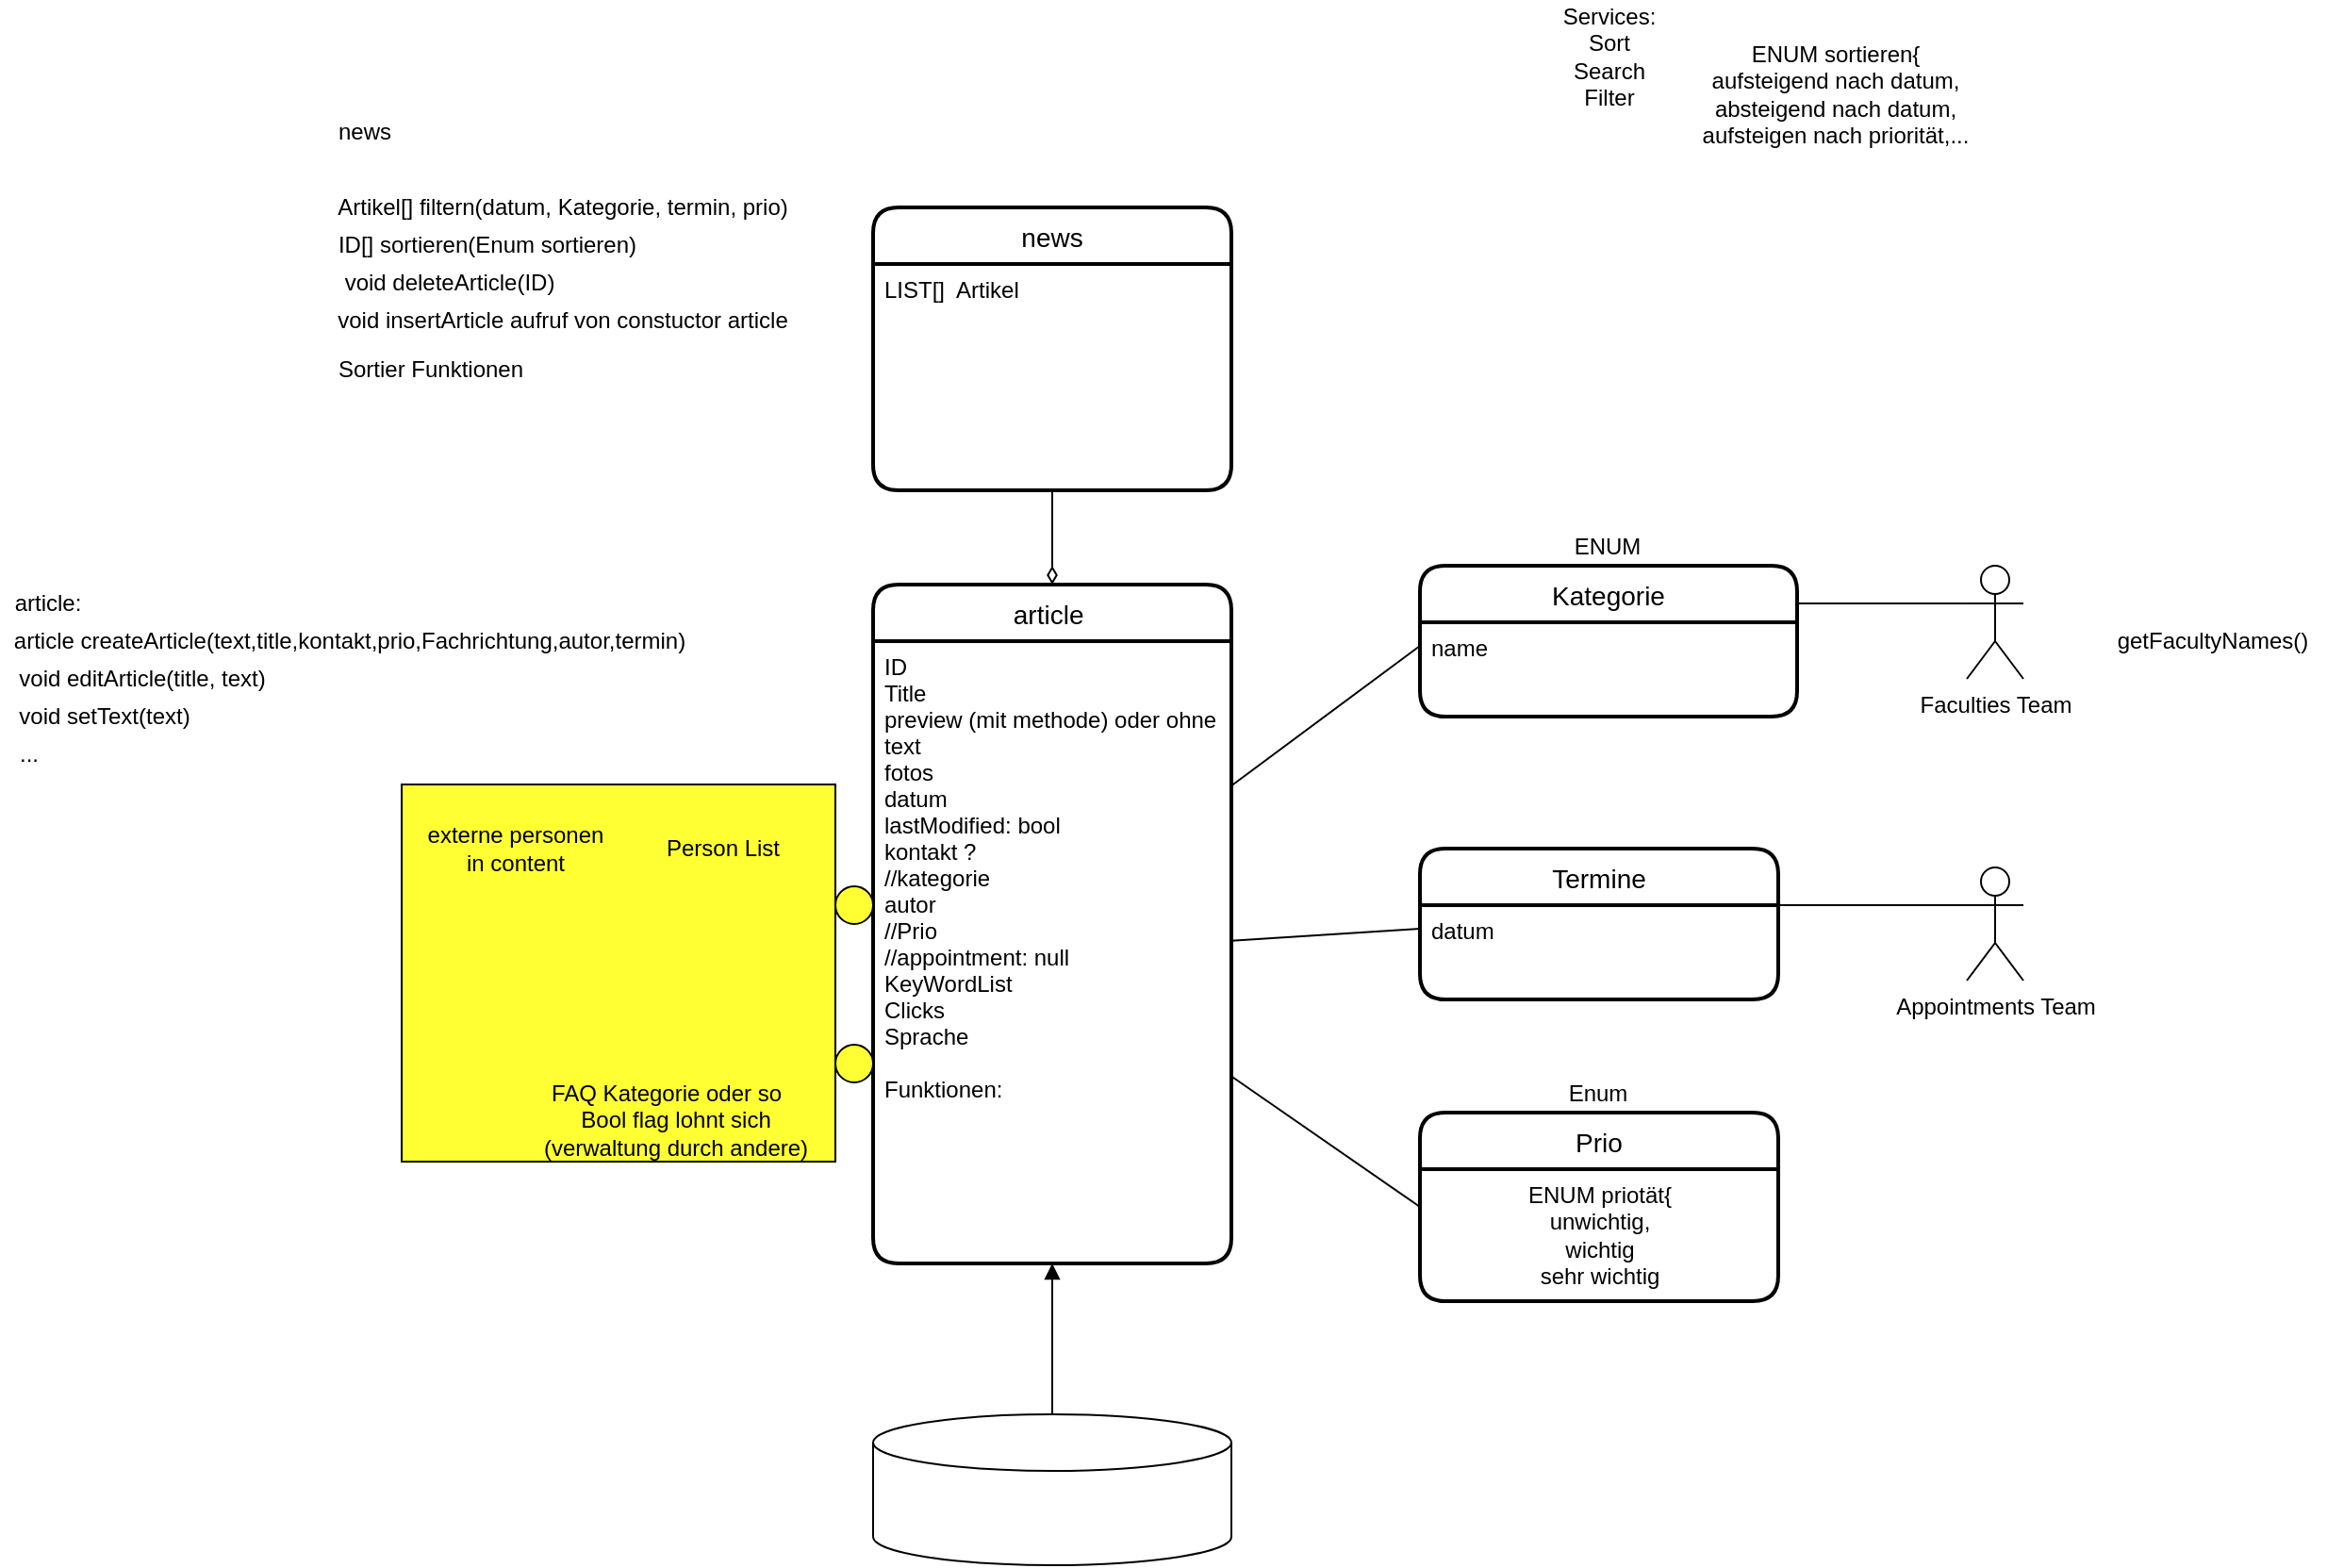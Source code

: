<mxfile version="16.0.0" type="device"><diagram id="ml3jCAguZvFw-7jGmeC9" name="Page-1"><mxGraphModel dx="2729" dy="2206" grid="1" gridSize="10" guides="1" tooltips="1" connect="1" arrows="1" fold="1" page="1" pageScale="1" pageWidth="827" pageHeight="1169" math="0" shadow="0"><root><mxCell id="0"/><mxCell id="1" parent="0"/><mxCell id="vcwT3gHF0mcMSnp7i7vh-1" value="article " style="swimlane;childLayout=stackLayout;horizontal=1;startSize=30;horizontalStack=0;rounded=1;fontSize=14;fontStyle=0;strokeWidth=2;resizeParent=0;resizeLast=1;shadow=0;dashed=0;align=center;" vertex="1" parent="1"><mxGeometry x="50" y="-480" width="190" height="360" as="geometry"/></mxCell><mxCell id="vcwT3gHF0mcMSnp7i7vh-2" value="ID&#10;Title&#10;preview (mit methode) oder ohne&#10;text&#10;fotos&#10;datum&#10;lastModified: bool&#10;kontakt ?&#10;//kategorie&#10;autor&#10;//Prio&#10;//appointment: null&#10;KeyWordList&#10;Clicks&#10;Sprache&#10;&#10;Funktionen: &#10;" style="align=left;strokeColor=none;fillColor=none;spacingLeft=4;fontSize=12;verticalAlign=top;resizable=0;rotatable=0;part=1;labelBackgroundColor=none;" vertex="1" parent="vcwT3gHF0mcMSnp7i7vh-1"><mxGeometry y="30" width="190" height="330" as="geometry"/></mxCell><mxCell id="vcwT3gHF0mcMSnp7i7vh-3" value="Termine" style="swimlane;childLayout=stackLayout;horizontal=1;startSize=30;horizontalStack=0;rounded=1;fontSize=14;fontStyle=0;strokeWidth=2;resizeParent=0;resizeLast=1;shadow=0;dashed=0;align=center;" vertex="1" parent="1"><mxGeometry x="340" y="-340" width="190" height="80" as="geometry"/></mxCell><mxCell id="vcwT3gHF0mcMSnp7i7vh-4" value="datum" style="align=left;strokeColor=none;fillColor=none;spacingLeft=4;fontSize=12;verticalAlign=top;resizable=0;rotatable=0;part=1;" vertex="1" parent="vcwT3gHF0mcMSnp7i7vh-3"><mxGeometry y="30" width="190" height="50" as="geometry"/></mxCell><mxCell id="vcwT3gHF0mcMSnp7i7vh-5" value="Kategorie" style="swimlane;childLayout=stackLayout;horizontal=1;startSize=30;horizontalStack=0;rounded=1;fontSize=14;fontStyle=0;strokeWidth=2;resizeParent=0;resizeLast=1;shadow=0;dashed=0;align=center;" vertex="1" parent="1"><mxGeometry x="340" y="-490" width="200" height="80" as="geometry"/></mxCell><mxCell id="vcwT3gHF0mcMSnp7i7vh-6" value="name&#10;" style="align=left;strokeColor=none;fillColor=none;spacingLeft=4;fontSize=12;verticalAlign=top;resizable=0;rotatable=0;part=1;" vertex="1" parent="vcwT3gHF0mcMSnp7i7vh-5"><mxGeometry y="30" width="200" height="50" as="geometry"/></mxCell><mxCell id="vcwT3gHF0mcMSnp7i7vh-7" style="edgeStyle=none;rounded=0;orthogonalLoop=1;jettySize=auto;html=1;exitX=0;exitY=0.5;exitDx=0;exitDy=0;startArrow=none;startFill=0;endArrow=none;endFill=0;" edge="1" parent="1" source="vcwT3gHF0mcMSnp7i7vh-8" target="vcwT3gHF0mcMSnp7i7vh-2"><mxGeometry relative="1" as="geometry"/></mxCell><mxCell id="vcwT3gHF0mcMSnp7i7vh-8" value="Prio" style="swimlane;childLayout=stackLayout;horizontal=1;startSize=30;horizontalStack=0;rounded=1;fontSize=14;fontStyle=0;strokeWidth=2;resizeParent=0;resizeLast=1;shadow=0;dashed=0;align=center;" vertex="1" parent="1"><mxGeometry x="340" y="-200" width="190" height="100" as="geometry"/></mxCell><mxCell id="vcwT3gHF0mcMSnp7i7vh-9" value="ENUM priotät{&lt;br&gt;unwichtig,&lt;br&gt;wichtig&lt;br&gt;sehr wichtig" style="text;html=1;align=center;verticalAlign=middle;resizable=0;points=[];autosize=1;strokeColor=none;fillColor=none;" vertex="1" parent="vcwT3gHF0mcMSnp7i7vh-8"><mxGeometry y="30" width="190" height="70" as="geometry"/></mxCell><mxCell id="vcwT3gHF0mcMSnp7i7vh-10" value="news" style="swimlane;childLayout=stackLayout;horizontal=1;startSize=30;horizontalStack=0;rounded=1;fontSize=14;fontStyle=0;strokeWidth=2;resizeParent=0;resizeLast=1;shadow=0;dashed=0;align=center;" vertex="1" parent="1"><mxGeometry x="50" y="-680" width="190" height="150" as="geometry"/></mxCell><mxCell id="vcwT3gHF0mcMSnp7i7vh-11" value="LIST[]  Artikel" style="align=left;strokeColor=none;fillColor=none;spacingLeft=4;fontSize=12;verticalAlign=top;resizable=0;rotatable=0;part=1;" vertex="1" parent="vcwT3gHF0mcMSnp7i7vh-10"><mxGeometry y="30" width="190" height="120" as="geometry"/></mxCell><mxCell id="vcwT3gHF0mcMSnp7i7vh-12" value="Artikel[] filtern(datum, Kategorie, termin, prio)" style="text;html=1;align=center;verticalAlign=middle;resizable=0;points=[];autosize=1;strokeColor=none;fillColor=none;" vertex="1" parent="1"><mxGeometry x="-240" y="-690" width="250" height="20" as="geometry"/></mxCell><mxCell id="vcwT3gHF0mcMSnp7i7vh-13" value="ID[] sortieren(Enum sortieren)" style="text;html=1;align=center;verticalAlign=middle;resizable=0;points=[];autosize=1;strokeColor=none;fillColor=none;" vertex="1" parent="1"><mxGeometry x="-240" y="-670" width="170" height="20" as="geometry"/></mxCell><mxCell id="vcwT3gHF0mcMSnp7i7vh-14" value="ENUM sortieren{&lt;br&gt;aufsteigend nach datum,&lt;br&gt;absteigend nach datum,&lt;br&gt;aufsteigen nach priorität,..." style="text;html=1;align=center;verticalAlign=middle;resizable=0;points=[];autosize=1;strokeColor=none;fillColor=none;" vertex="1" parent="1"><mxGeometry x="480" y="-770" width="160" height="60" as="geometry"/></mxCell><mxCell id="vcwT3gHF0mcMSnp7i7vh-15" value="" style="shape=cylinder3;whiteSpace=wrap;html=1;boundedLbl=1;backgroundOutline=1;size=15;" vertex="1" parent="1"><mxGeometry x="50" y="-40" width="190" height="80" as="geometry"/></mxCell><mxCell id="vcwT3gHF0mcMSnp7i7vh-16" style="edgeStyle=orthogonalEdgeStyle;rounded=0;orthogonalLoop=1;jettySize=auto;html=1;exitX=0.5;exitY=1;exitDx=0;exitDy=0;endArrow=none;endFill=0;startArrow=block;startFill=1;" edge="1" parent="1" source="vcwT3gHF0mcMSnp7i7vh-2" target="vcwT3gHF0mcMSnp7i7vh-15"><mxGeometry relative="1" as="geometry"/></mxCell><mxCell id="vcwT3gHF0mcMSnp7i7vh-17" style="edgeStyle=orthogonalEdgeStyle;rounded=0;orthogonalLoop=1;jettySize=auto;html=1;exitX=0;exitY=0.333;exitDx=0;exitDy=0;exitPerimeter=0;entryX=1;entryY=0;entryDx=0;entryDy=0;startArrow=none;startFill=0;endArrow=none;endFill=0;" edge="1" parent="1" source="vcwT3gHF0mcMSnp7i7vh-18" target="vcwT3gHF0mcMSnp7i7vh-4"><mxGeometry relative="1" as="geometry"><Array as="points"><mxPoint x="550" y="-310"/><mxPoint x="550" y="-310"/></Array></mxGeometry></mxCell><mxCell id="vcwT3gHF0mcMSnp7i7vh-18" value="Appointments Team" style="shape=umlActor;verticalLabelPosition=bottom;verticalAlign=top;html=1;outlineConnect=0;" vertex="1" parent="1"><mxGeometry x="630" y="-330" width="30" height="60" as="geometry"/></mxCell><mxCell id="vcwT3gHF0mcMSnp7i7vh-19" style="edgeStyle=orthogonalEdgeStyle;rounded=0;orthogonalLoop=1;jettySize=auto;html=1;exitX=0;exitY=0.333;exitDx=0;exitDy=0;exitPerimeter=0;entryX=1;entryY=0.25;entryDx=0;entryDy=0;startArrow=none;startFill=0;endArrow=none;endFill=0;" edge="1" parent="1" source="vcwT3gHF0mcMSnp7i7vh-20" target="vcwT3gHF0mcMSnp7i7vh-5"><mxGeometry relative="1" as="geometry"/></mxCell><mxCell id="vcwT3gHF0mcMSnp7i7vh-20" value="Faculties Team" style="shape=umlActor;verticalLabelPosition=bottom;verticalAlign=top;html=1;outlineConnect=0;" vertex="1" parent="1"><mxGeometry x="630" y="-490" width="30" height="60" as="geometry"/></mxCell><mxCell id="vcwT3gHF0mcMSnp7i7vh-21" style="rounded=0;orthogonalLoop=1;jettySize=auto;html=1;exitX=0;exitY=0.25;exitDx=0;exitDy=0;entryX=0.996;entryY=0.234;entryDx=0;entryDy=0;entryPerimeter=0;startArrow=none;startFill=0;endArrow=none;endFill=0;" edge="1" parent="1" source="vcwT3gHF0mcMSnp7i7vh-6" target="vcwT3gHF0mcMSnp7i7vh-2"><mxGeometry relative="1" as="geometry"/></mxCell><mxCell id="vcwT3gHF0mcMSnp7i7vh-22" style="edgeStyle=none;rounded=0;orthogonalLoop=1;jettySize=auto;html=1;exitX=0;exitY=0.25;exitDx=0;exitDy=0;startArrow=none;startFill=0;endArrow=none;endFill=0;" edge="1" parent="1" source="vcwT3gHF0mcMSnp7i7vh-4" target="vcwT3gHF0mcMSnp7i7vh-2"><mxGeometry relative="1" as="geometry"/></mxCell><mxCell id="vcwT3gHF0mcMSnp7i7vh-23" style="edgeStyle=none;rounded=0;orthogonalLoop=1;jettySize=auto;html=1;exitX=0.5;exitY=1;exitDx=0;exitDy=0;entryX=0.5;entryY=0;entryDx=0;entryDy=0;startArrow=none;startFill=0;endArrow=diamondThin;endFill=0;endSize=7;" edge="1" parent="1" source="vcwT3gHF0mcMSnp7i7vh-11" target="vcwT3gHF0mcMSnp7i7vh-1"><mxGeometry relative="1" as="geometry"/></mxCell><mxCell id="vcwT3gHF0mcMSnp7i7vh-24" value="article createArticle(text,title,kontakt,prio,Fachrichtung,autor,termin)" style="text;html=1;align=center;verticalAlign=middle;resizable=0;points=[];autosize=1;strokeColor=none;fillColor=none;" vertex="1" parent="1"><mxGeometry x="-413" y="-460" width="370" height="20" as="geometry"/></mxCell><mxCell id="vcwT3gHF0mcMSnp7i7vh-25" value="void editArticle(title, text)" style="text;html=1;align=center;verticalAlign=middle;resizable=0;points=[];autosize=1;strokeColor=none;fillColor=none;" vertex="1" parent="1"><mxGeometry x="-413" y="-440" width="150" height="20" as="geometry"/></mxCell><mxCell id="vcwT3gHF0mcMSnp7i7vh-26" value="void deleteArticle(ID)" style="text;html=1;align=center;verticalAlign=middle;resizable=0;points=[];autosize=1;strokeColor=none;fillColor=none;" vertex="1" parent="1"><mxGeometry x="-240" y="-650" width="130" height="20" as="geometry"/></mxCell><mxCell id="vcwT3gHF0mcMSnp7i7vh-27" value="ENUM" style="text;html=1;align=center;verticalAlign=middle;resizable=0;points=[];autosize=1;strokeColor=none;fillColor=none;" vertex="1" parent="1"><mxGeometry x="414" y="-510" width="50" height="20" as="geometry"/></mxCell><mxCell id="vcwT3gHF0mcMSnp7i7vh-28" value="Enum" style="text;html=1;align=center;verticalAlign=middle;resizable=0;points=[];autosize=1;strokeColor=none;fillColor=none;rotation=0;" vertex="1" parent="1"><mxGeometry x="409" y="-220" width="50" height="20" as="geometry"/></mxCell><mxCell id="vcwT3gHF0mcMSnp7i7vh-29" value="article:" style="text;html=1;align=center;verticalAlign=middle;resizable=0;points=[];autosize=1;strokeColor=none;fillColor=none;" vertex="1" parent="1"><mxGeometry x="-413" y="-480" width="50" height="20" as="geometry"/></mxCell><mxCell id="vcwT3gHF0mcMSnp7i7vh-30" value="news" style="text;html=1;align=center;verticalAlign=middle;resizable=0;points=[];autosize=1;strokeColor=none;fillColor=none;" vertex="1" parent="1"><mxGeometry x="-240" y="-730" width="40" height="20" as="geometry"/></mxCell><mxCell id="vcwT3gHF0mcMSnp7i7vh-31" value="void insertArticle aufruf von constuctor article" style="text;html=1;align=center;verticalAlign=middle;resizable=0;points=[];autosize=1;strokeColor=none;fillColor=none;" vertex="1" parent="1"><mxGeometry x="-240" y="-630" width="250" height="20" as="geometry"/></mxCell><mxCell id="vcwT3gHF0mcMSnp7i7vh-32" value="void setText(text)" style="text;html=1;align=center;verticalAlign=middle;resizable=0;points=[];autosize=1;strokeColor=none;fillColor=none;" vertex="1" parent="1"><mxGeometry x="-413" y="-420" width="110" height="20" as="geometry"/></mxCell><mxCell id="vcwT3gHF0mcMSnp7i7vh-33" value="..." style="text;html=1;align=center;verticalAlign=middle;resizable=0;points=[];autosize=1;strokeColor=none;fillColor=none;" vertex="1" parent="1"><mxGeometry x="-413" y="-400" width="30" height="20" as="geometry"/></mxCell><mxCell id="vcwT3gHF0mcMSnp7i7vh-34" value="Sortier Funktionen" style="text;html=1;align=center;verticalAlign=middle;resizable=0;points=[];autosize=1;strokeColor=none;fillColor=none;" vertex="1" parent="1"><mxGeometry x="-240" y="-604" width="110" height="20" as="geometry"/></mxCell><mxCell id="vcwT3gHF0mcMSnp7i7vh-35" value="getFacultyNames()" style="text;html=1;align=center;verticalAlign=middle;resizable=0;points=[];autosize=1;strokeColor=none;fillColor=none;" vertex="1" parent="1"><mxGeometry x="700" y="-460" width="120" height="20" as="geometry"/></mxCell><mxCell id="vcwT3gHF0mcMSnp7i7vh-36" value="" style="rounded=0;whiteSpace=wrap;html=1;labelBackgroundColor=none;fillColor=#FFFF33;" vertex="1" parent="1"><mxGeometry x="-200" y="-374" width="230" height="200" as="geometry"/></mxCell><mxCell id="vcwT3gHF0mcMSnp7i7vh-37" value="Person List" style="text;html=1;align=center;verticalAlign=middle;resizable=0;points=[];autosize=1;strokeColor=none;fillColor=none;" vertex="1" parent="1"><mxGeometry x="-70" y="-350" width="80" height="20" as="geometry"/></mxCell><mxCell id="vcwT3gHF0mcMSnp7i7vh-38" value="externe personen&lt;br&gt;in content" style="text;html=1;align=center;verticalAlign=middle;resizable=0;points=[];autosize=1;strokeColor=none;fillColor=none;" vertex="1" parent="1"><mxGeometry x="-195" y="-355" width="110" height="30" as="geometry"/></mxCell><mxCell id="vcwT3gHF0mcMSnp7i7vh-39" value="" style="ellipse;whiteSpace=wrap;html=1;aspect=fixed;labelBackgroundColor=none;fillColor=#FFFF33;" vertex="1" parent="1"><mxGeometry x="30" y="-320" width="20" height="20" as="geometry"/></mxCell><mxCell id="vcwT3gHF0mcMSnp7i7vh-40" value="" style="ellipse;whiteSpace=wrap;html=1;aspect=fixed;labelBackgroundColor=none;fillColor=#FFFF33;" vertex="1" parent="1"><mxGeometry x="30" y="-236" width="20" height="20" as="geometry"/></mxCell><mxCell id="vcwT3gHF0mcMSnp7i7vh-41" value="FAQ Kategorie oder so" style="text;html=1;align=center;verticalAlign=middle;resizable=0;points=[];autosize=1;strokeColor=none;fillColor=none;" vertex="1" parent="1"><mxGeometry x="-130" y="-220" width="140" height="20" as="geometry"/></mxCell><mxCell id="vcwT3gHF0mcMSnp7i7vh-42" value="Bool flag lohnt sich &lt;br&gt;(verwaltung durch andere)" style="text;html=1;align=center;verticalAlign=middle;resizable=0;points=[];autosize=1;strokeColor=none;fillColor=none;" vertex="1" parent="1"><mxGeometry x="-135" y="-204" width="160" height="30" as="geometry"/></mxCell><mxCell id="vcwT3gHF0mcMSnp7i7vh-43" value="Services:&lt;br&gt;Sort&lt;br&gt;Search&lt;br&gt;Filter" style="text;html=1;align=center;verticalAlign=middle;resizable=0;points=[];autosize=1;strokeColor=none;fillColor=none;" vertex="1" parent="1"><mxGeometry x="410" y="-790" width="60" height="60" as="geometry"/></mxCell></root></mxGraphModel></diagram></mxfile>